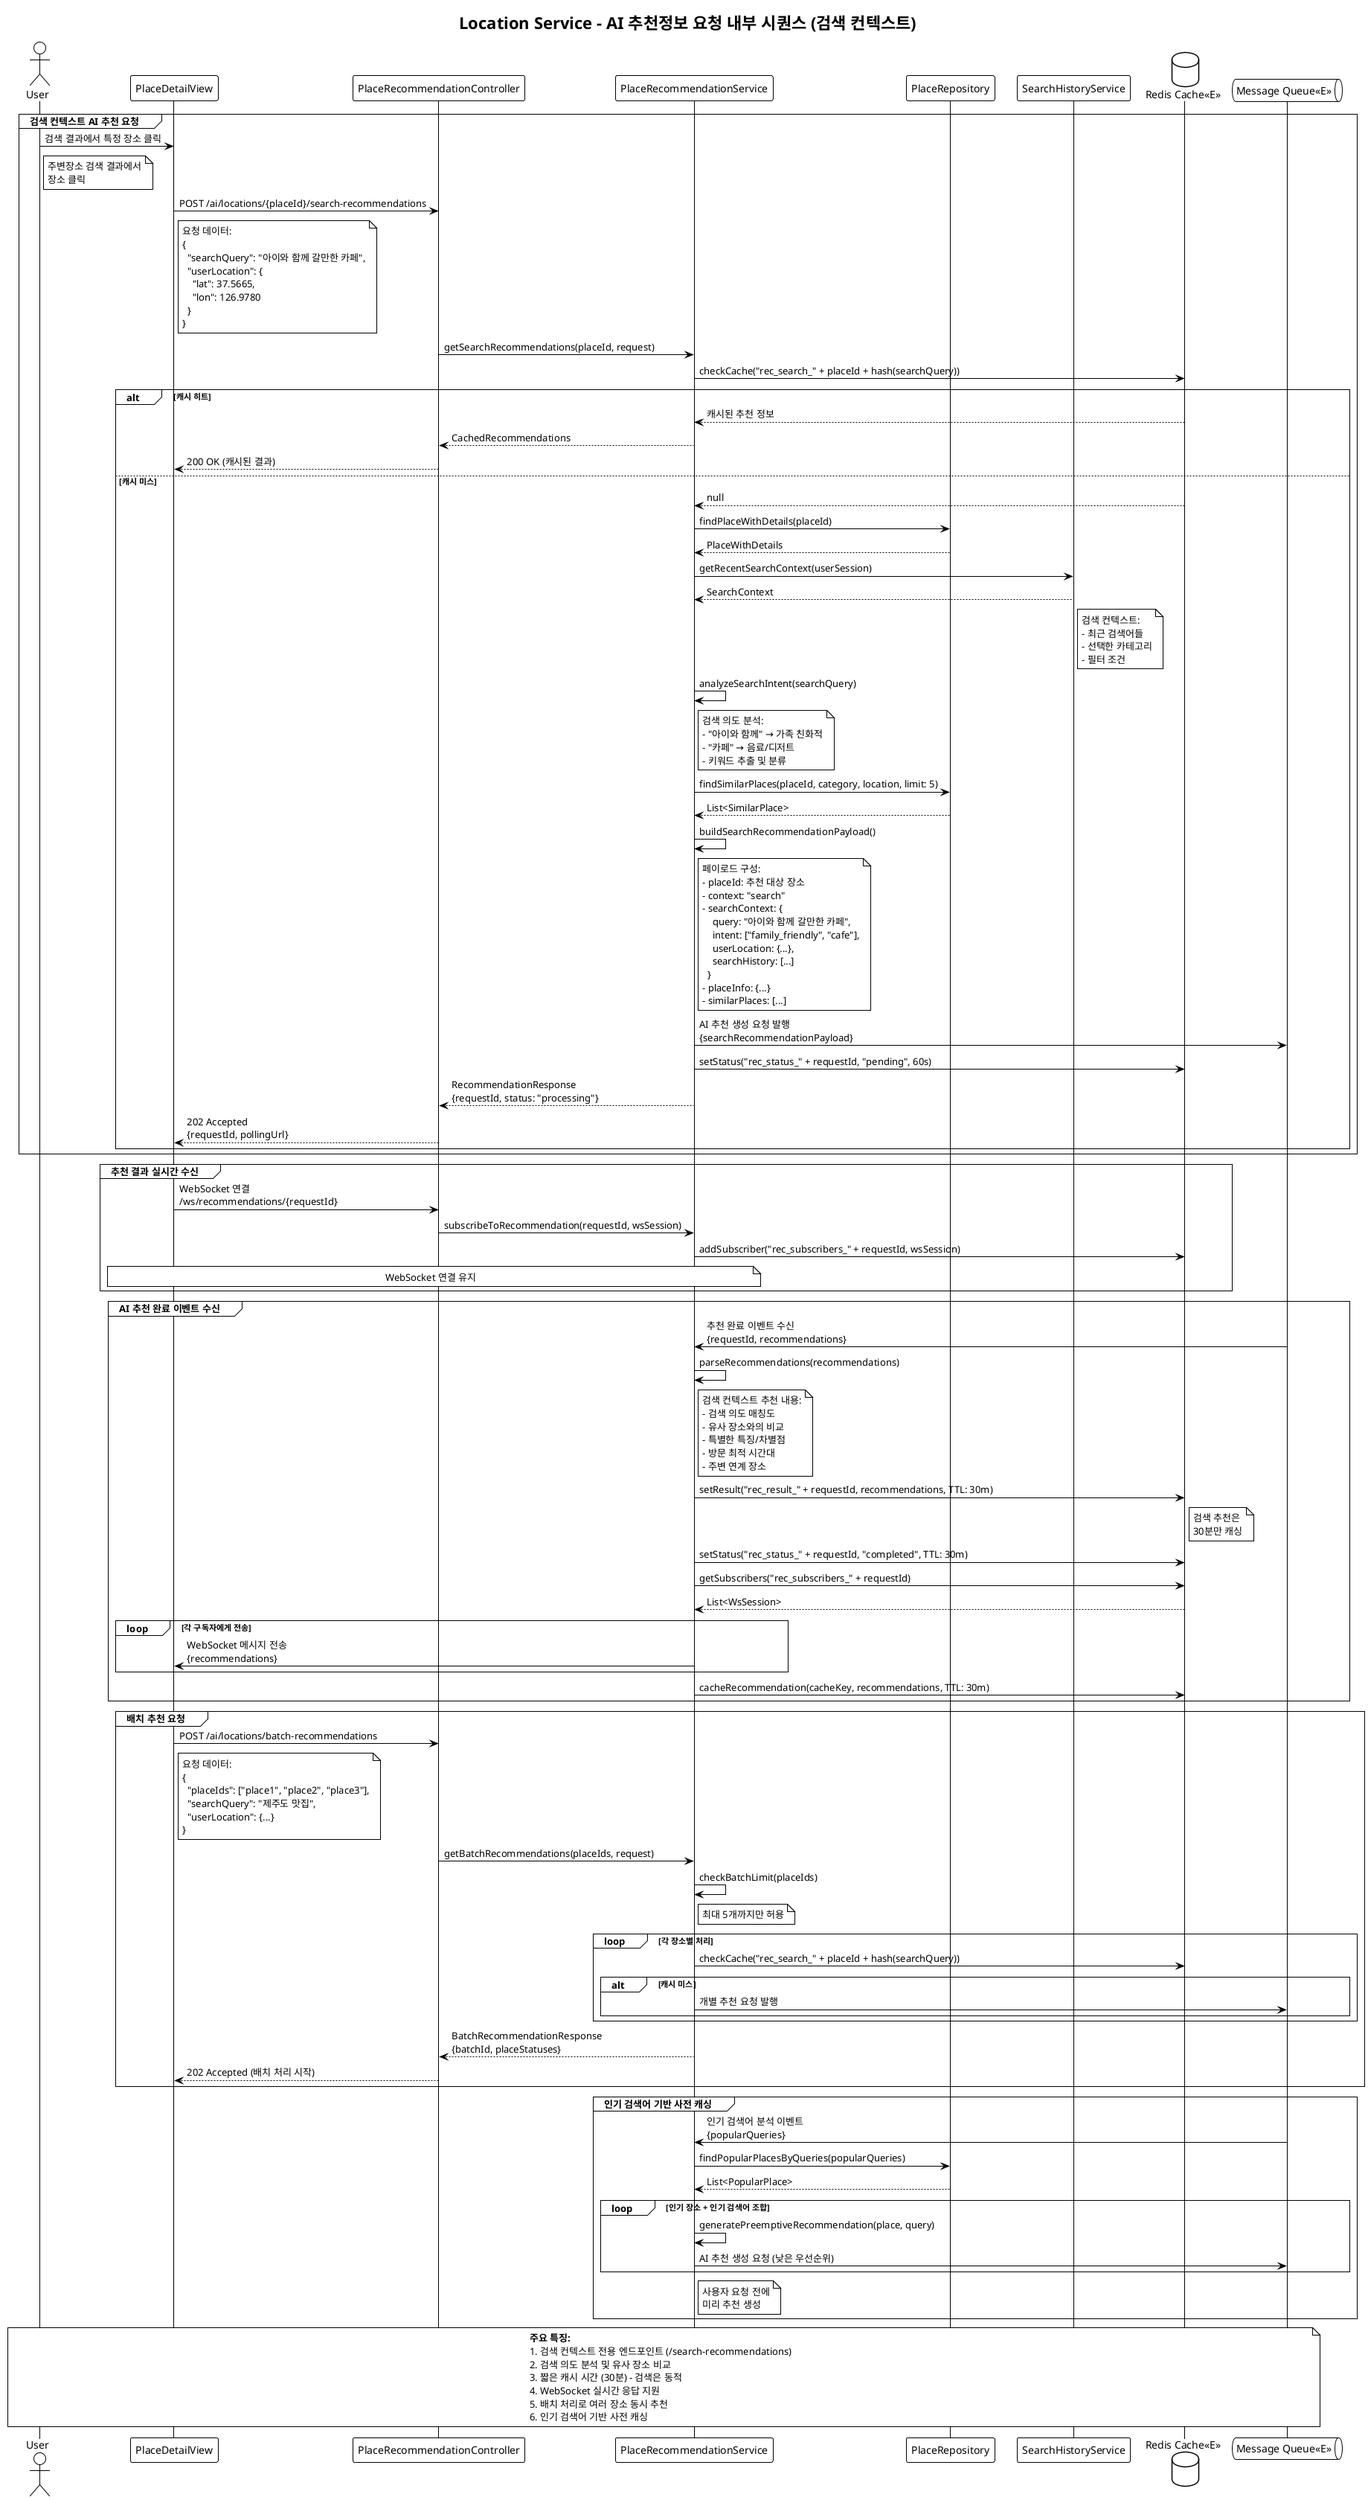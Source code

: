 @startuml
!theme mono

title Location Service - AI 추천정보 요청 내부 시퀀스 (검색 컨텍스트)

' === 참여자 정의 ===
actor User
participant "PlaceDetailView" as client
participant "PlaceRecommendationController" as controller
participant "PlaceRecommendationService" as service
participant "PlaceRepository" as placeRepo
participant "SearchHistoryService" as searchHistory
database "Redis Cache<<E>>" as redis
queue "Message Queue<<E>>" as mq

' === 시나리오 1: 검색 결과에서 장소 상세 조회 시 AI 추천 요청 ===
group 검색 컨텍스트 AI 추천 요청
    User -> client: 검색 결과에서 특정 장소 클릭
    note right of User: 주변장소 검색 결과에서\n장소 클릭
    
    client -> controller: POST /ai/locations/{placeId}/search-recommendations
    note right of client
    요청 데이터:
    {
      "searchQuery": "아이와 함께 갈만한 카페",
      "userLocation": {
        "lat": 37.5665,
        "lon": 126.9780
      }
    }
    end note
    
    controller -> service: getSearchRecommendations(placeId, request)
    
    ' === 캐시 확인 ===
    service -> redis: checkCache("rec_search_" + placeId + hash(searchQuery))
    alt 캐시 히트
        redis --> service: 캐시된 추천 정보
        service --> controller: CachedRecommendations
        controller --> client: 200 OK (캐시된 결과)
    else 캐시 미스
        redis --> service: null
        
        ' === 데이터 수집 ===
        service -> placeRepo: findPlaceWithDetails(placeId)
        placeRepo --> service: PlaceWithDetails
        
        service -> searchHistory: getRecentSearchContext(userSession)
        searchHistory --> service: SearchContext
        note right of searchHistory
        검색 컨텍스트:
        - 최근 검색어들
        - 선택한 카테고리
        - 필터 조건
        end note
        
        service -> service: analyzeSearchIntent(searchQuery)
        note right of service
        검색 의도 분석:
        - "아이와 함께" → 가족 친화적
        - "카페" → 음료/디저트
        - 키워드 추출 및 분류
        end note
        
        ' === 유사 장소 조회 ===
        service -> placeRepo: findSimilarPlaces(placeId, category, location, limit: 5)
        placeRepo --> service: List<SimilarPlace>
        
        ' === AI 추천 요청 발행 ===
        service -> service: buildSearchRecommendationPayload()
        note right of service
        페이로드 구성:
        - placeId: 추천 대상 장소
        - context: "search"
        - searchContext: {
            query: "아이와 함께 갈만한 카페",
            intent: ["family_friendly", "cafe"],
            userLocation: {...},
            searchHistory: [...]
          }
        - placeInfo: {...}
        - similarPlaces: [...]
        end note
        
        service -> mq: AI 추천 생성 요청 발행\n{searchRecommendationPayload}
        
        service -> redis: setStatus("rec_status_" + requestId, "pending", 60s)
        
        service --> controller: RecommendationResponse\n{requestId, status: "processing"}
        controller --> client: 202 Accepted\n{requestId, pollingUrl}
    end
end

' === 시나리오 2: 추천 결과 실시간 조회 (WebSocket) ===
group 추천 결과 실시간 수신
    client -> controller: WebSocket 연결\n/ws/recommendations/{requestId}
    
    controller -> service: subscribeToRecommendation(requestId, wsSession)
    
    service -> redis: addSubscriber("rec_subscribers_" + requestId, wsSession)
    
    note over client, service: WebSocket 연결 유지
end

' === 시나리오 3: AI 추천 완료 이벤트 수신 ===
group AI 추천 완료 이벤트 수신
    mq -> service: 추천 완료 이벤트 수신\n{requestId, recommendations}
    
    service -> service: parseRecommendations(recommendations)
    note right of service
    검색 컨텍스트 추천 내용:
    - 검색 의도 매칭도
    - 유사 장소와의 비교
    - 특별한 특징/차별점
    - 방문 최적 시간대
    - 주변 연계 장소
    end note
    
    service -> redis: setResult("rec_result_" + requestId, recommendations, TTL: 30m)
    note right of redis: 검색 추천은\n30분만 캐싱
    
    service -> redis: setStatus("rec_status_" + requestId, "completed", TTL: 30m)
    
    ' === WebSocket 알림 ===
    service -> redis: getSubscribers("rec_subscribers_" + requestId)
    redis --> service: List<WsSession>
    
    loop 각 구독자에게 전송
        service -> client: WebSocket 메시지 전송\n{recommendations}
    end
    
    service -> redis: cacheRecommendation(cacheKey, recommendations, TTL: 30m)
end

' === 시나리오 4: 배치 추천 요청 (여러 장소) ===
group 배치 추천 요청
    client -> controller: POST /ai/locations/batch-recommendations
    note right of client
    요청 데이터:
    {
      "placeIds": ["place1", "place2", "place3"],
      "searchQuery": "제주도 맛집",
      "userLocation": {...}
    }
    end note
    
    controller -> service: getBatchRecommendations(placeIds, request)
    
    service -> service: checkBatchLimit(placeIds)
    note right of service: 최대 5개까지만 허용
    
    loop 각 장소별 처리
        service -> redis: checkCache("rec_search_" + placeId + hash(searchQuery))
        alt 캐시 미스
            service -> mq: 개별 추천 요청 발행
        end
    end
    
    service --> controller: BatchRecommendationResponse\n{batchId, placeStatuses}
    controller --> client: 202 Accepted (배치 처리 시작)
end

' === 시나리오 5: 인기 검색어 기반 사전 캐싱 ===
group 인기 검색어 기반 사전 캐싱
    mq -> service: 인기 검색어 분석 이벤트\n{popularQueries}
    
    service -> placeRepo: findPopularPlacesByQueries(popularQueries)
    placeRepo --> service: List<PopularPlace>
    
    loop 인기 장소 + 인기 검색어 조합
        service -> service: generatePreemptiveRecommendation(place, query)
        service -> mq: AI 추천 생성 요청 (낮은 우선순위)
    end
    
    note right of service: 사용자 요청 전에\n미리 추천 생성
end

note over User, mq
**주요 특징:**
1. 검색 컨텍스트 전용 엔드포인트 (/search-recommendations)
2. 검색 의도 분석 및 유사 장소 비교
3. 짧은 캐시 시간 (30분) - 검색은 동적
4. WebSocket 실시간 응답 지원
5. 배치 처리로 여러 장소 동시 추천
6. 인기 검색어 기반 사전 캐싱
end note

@enduml